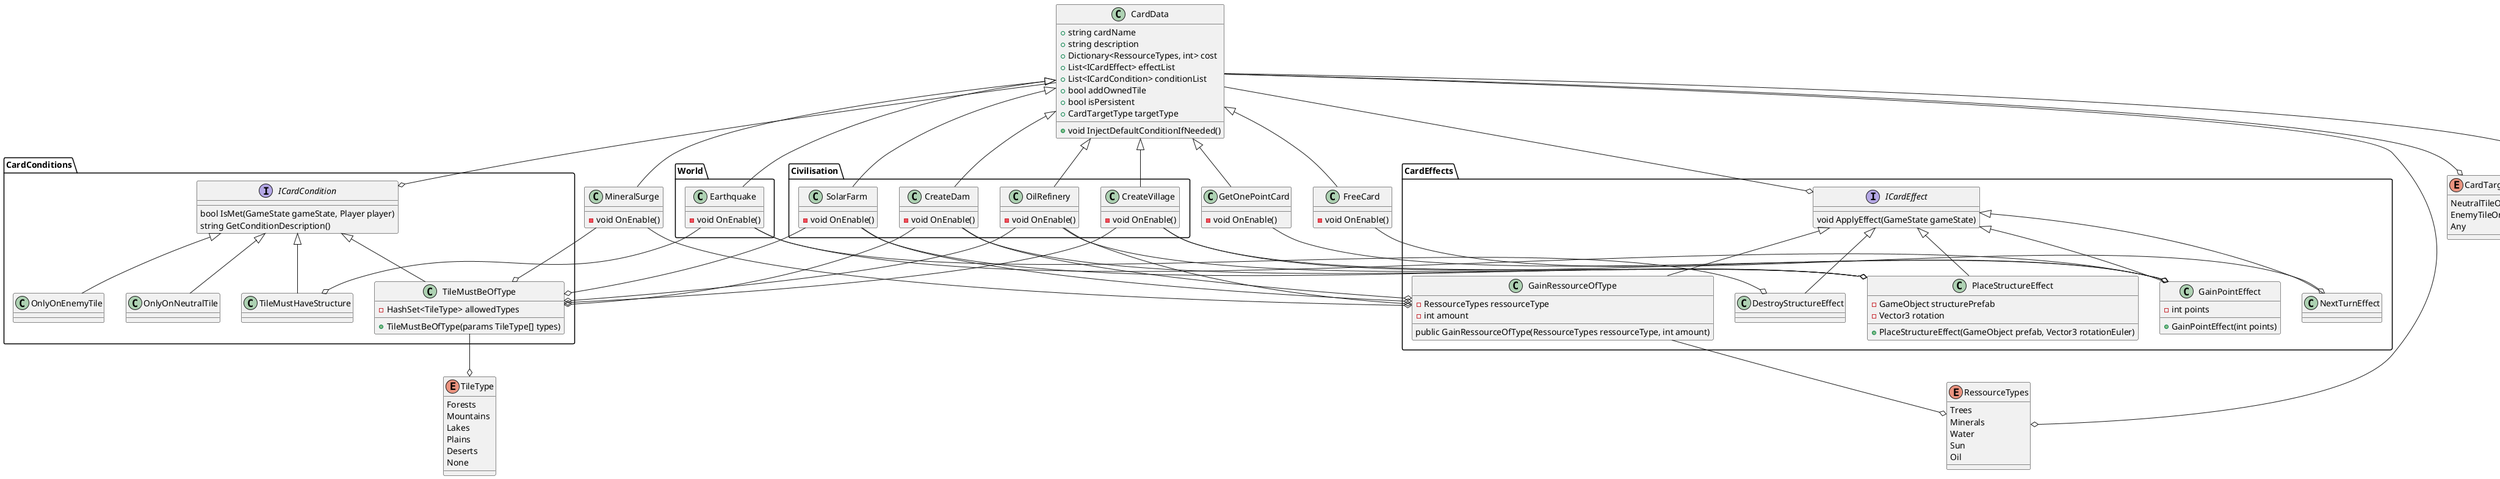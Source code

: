 @startuml Cards
allow_mixing
skinparam ComponentBackgroundColor LightSkyBlue

enum TileType {
    Forests
    Mountains
    Lakes
    Plains
    Deserts
    None
}

enum RessourceTypes {
    Trees
    Minerals
    Water
    Sun
    Oil
}

Package CardConditions {
    interface ICardCondition {
        bool IsMet(GameState gameState, Player player)
        string GetConditionDescription()
    }

    class OnlyOnEnemyTile {
    }

    class OnlyOnNeutralTile {
    }

    class TileMustBeOfType {
        - HashSet<TileType> allowedTypes
        + TileMustBeOfType(params TileType[] types)
    }

    class TileMustHaveStructure {
    }

    ICardCondition ^-- OnlyOnEnemyTile
    ICardCondition ^-- OnlyOnNeutralTile
    ICardCondition ^-- TileMustBeOfType
    ICardCondition ^-- TileMustHaveStructure

    TileMustBeOfType --o TileType
}

Package CardEffects {
    interface ICardEffect {
        void ApplyEffect(GameState gameState)
    }

    class DestroyStructureEffect {
    }

    class GainPointEffect {
        - int points
        + GainPointEffect(int points)
    }

    class PlaceStructureEffect {
        - GameObject structurePrefab
        - Vector3 rotation
        + PlaceStructureEffect(GameObject prefab, Vector3 rotationEuler)
    }

    class GainRessourceOfType {
        - RessourceTypes ressourceType
        - int amount

        public GainRessourceOfType(RessourceTypes ressourceType, int amount)
    }

    class NextTurnEffect {
    }

    ICardEffect ^-- DestroyStructureEffect
    ICardEffect ^-- GainPointEffect
    ICardEffect ^-- PlaceStructureEffect
    ICardEffect ^-- GainRessourceOfType
    ICardEffect ^-- NextTurnEffect

    GainRessourceOfType --o RessourceTypes
}

enum CardTargetType {
    NeutralTileOnly
    EnemyTileOnly
    Any
}

class CardData {
    + string cardName
    + string description
    + Dictionary<RessourceTypes, int> cost
    + List<ICardEffect> effectList
    + List<ICardCondition> conditionList
    + bool addOwnedTile
    + bool isPersistent
    + CardTargetType targetType
    + void InjectDefaultConditionIfNeeded()
}

class FreeCard {
    - void OnEnable()
}

class GetOnePointCard {
    - void OnEnable()
}

class MineralSurge {
    - void OnEnable()
}

Package Civilisation {
    class CreateDam {
        - void OnEnable()
    }
    class CreateVillage {
        - void OnEnable()
    }
    class OilRefinery {
        - void OnEnable()
    }
    class SolarFarm {
        - void OnEnable()
    }
}

Package World {
    class Earthquake {
        - void OnEnable()
    }
}

CardData --^ ScriptableObject

CardData ^-- FreeCard
CardData ^-- GetOnePointCard
CardData ^-- MineralSurge
CardData ^-- Civilisation.CreateDam
CardData ^-- Civilisation.CreateVillage
CardData ^-- Civilisation.OilRefinery
CardData ^-- Civilisation.SolarFarm
CardData ^-- World.Earthquake

CardData --o RessourceTypes
CardData --o ICardEffect
CardData --o ICardCondition
CardData --o CardTargetType


Civilisation.CreateDam --o CardEffects.GainRessourceOfType
Civilisation.CreateDam --o CardEffects.PlaceStructureEffect
Civilisation.OilRefinery --o CardEffects.GainRessourceOfType
Civilisation.OilRefinery --o CardEffects.PlaceStructureEffect
Civilisation.SolarFarm --o CardEffects.GainRessourceOfType
Civilisation.SolarFarm --o CardEffects.PlaceStructureEffect
Civilisation.CreateVillage --o CardEffects.GainPointEffect
Civilisation.CreateVillage --o CardEffects.PlaceStructureEffect

World.Earthquake --o CardEffects.DestroyStructureEffect
World.Earthquake --o CardEffects.GainPointEffect

FreeCard --o CardEffects.NextTurnEffect
GetOnePointCard --o CardEffects.GainPointEffect
MineralSurge --o CardEffects.GainRessourceOfType


CreateDam --o CardConditions.TileMustBeOfType
CreateVillage --o CardConditions.TileMustBeOfType
SolarFarm --o CardConditions.TileMustBeOfType
OilRefinery --o CardConditions.TileMustBeOfType

World.Earthquake --o CardConditions.TileMustHaveStructure

MineralSurge --o CardConditions.TileMustBeOfType
@enduml